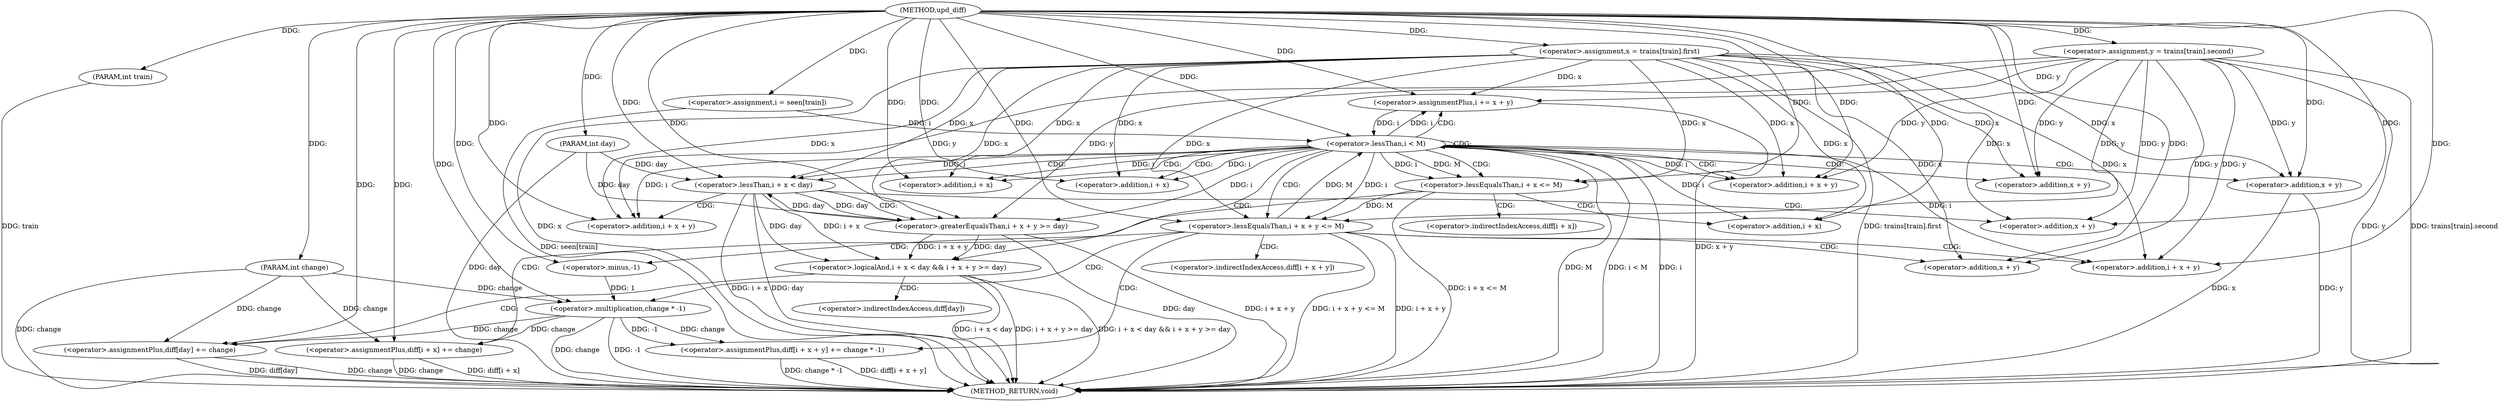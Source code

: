 digraph "upd_diff" {  
"1000101" [label = "(METHOD,upd_diff)" ]
"1000190" [label = "(METHOD_RETURN,void)" ]
"1000102" [label = "(PARAM,int train)" ]
"1000103" [label = "(PARAM,int change)" ]
"1000104" [label = "(PARAM,int day)" ]
"1000107" [label = "(<operator>.assignment,x = trains[train].first)" ]
"1000115" [label = "(<operator>.assignment,y = trains[train].second)" ]
"1000124" [label = "(<operator>.assignment,i = seen[train])" ]
"1000129" [label = "(<operator>.lessThan,i < M)" ]
"1000132" [label = "(<operator>.assignmentPlus,i += x + y)" ]
"1000134" [label = "(<operator>.addition,x + y)" ]
"1000139" [label = "(<operator>.lessEqualsThan,i + x <= M)" ]
"1000144" [label = "(<operator>.assignmentPlus,diff[i + x] += change)" ]
"1000152" [label = "(<operator>.lessEqualsThan,i + x + y <= M)" ]
"1000159" [label = "(<operator>.assignmentPlus,diff[i + x + y] += change * -1)" ]
"1000172" [label = "(<operator>.logicalAnd,i + x < day && i + x + y >= day)" ]
"1000185" [label = "(<operator>.assignmentPlus,diff[day] += change)" ]
"1000140" [label = "(<operator>.addition,i + x)" ]
"1000153" [label = "(<operator>.addition,i + x + y)" ]
"1000167" [label = "(<operator>.multiplication,change * -1)" ]
"1000173" [label = "(<operator>.lessThan,i + x < day)" ]
"1000178" [label = "(<operator>.greaterEqualsThan,i + x + y >= day)" ]
"1000147" [label = "(<operator>.addition,i + x)" ]
"1000155" [label = "(<operator>.addition,x + y)" ]
"1000162" [label = "(<operator>.addition,i + x + y)" ]
"1000169" [label = "(<operator>.minus,-1)" ]
"1000174" [label = "(<operator>.addition,i + x)" ]
"1000179" [label = "(<operator>.addition,i + x + y)" ]
"1000164" [label = "(<operator>.addition,x + y)" ]
"1000181" [label = "(<operator>.addition,x + y)" ]
"1000145" [label = "(<operator>.indirectIndexAccess,diff[i + x])" ]
"1000160" [label = "(<operator>.indirectIndexAccess,diff[i + x + y])" ]
"1000186" [label = "(<operator>.indirectIndexAccess,diff[day])" ]
  "1000102" -> "1000190"  [ label = "DDG: train"] 
  "1000103" -> "1000190"  [ label = "DDG: change"] 
  "1000104" -> "1000190"  [ label = "DDG: day"] 
  "1000107" -> "1000190"  [ label = "DDG: x"] 
  "1000107" -> "1000190"  [ label = "DDG: trains[train].first"] 
  "1000115" -> "1000190"  [ label = "DDG: y"] 
  "1000115" -> "1000190"  [ label = "DDG: trains[train].second"] 
  "1000124" -> "1000190"  [ label = "DDG: seen[train]"] 
  "1000129" -> "1000190"  [ label = "DDG: i"] 
  "1000129" -> "1000190"  [ label = "DDG: M"] 
  "1000129" -> "1000190"  [ label = "DDG: i < M"] 
  "1000139" -> "1000190"  [ label = "DDG: i + x <= M"] 
  "1000144" -> "1000190"  [ label = "DDG: diff[i + x]"] 
  "1000144" -> "1000190"  [ label = "DDG: change"] 
  "1000152" -> "1000190"  [ label = "DDG: i + x + y"] 
  "1000152" -> "1000190"  [ label = "DDG: i + x + y <= M"] 
  "1000159" -> "1000190"  [ label = "DDG: diff[i + x + y]"] 
  "1000167" -> "1000190"  [ label = "DDG: change"] 
  "1000167" -> "1000190"  [ label = "DDG: -1"] 
  "1000159" -> "1000190"  [ label = "DDG: change * -1"] 
  "1000173" -> "1000190"  [ label = "DDG: i + x"] 
  "1000173" -> "1000190"  [ label = "DDG: day"] 
  "1000172" -> "1000190"  [ label = "DDG: i + x < day"] 
  "1000178" -> "1000190"  [ label = "DDG: i + x + y"] 
  "1000178" -> "1000190"  [ label = "DDG: day"] 
  "1000172" -> "1000190"  [ label = "DDG: i + x + y >= day"] 
  "1000172" -> "1000190"  [ label = "DDG: i + x < day && i + x + y >= day"] 
  "1000185" -> "1000190"  [ label = "DDG: diff[day]"] 
  "1000185" -> "1000190"  [ label = "DDG: change"] 
  "1000134" -> "1000190"  [ label = "DDG: x"] 
  "1000134" -> "1000190"  [ label = "DDG: y"] 
  "1000132" -> "1000190"  [ label = "DDG: x + y"] 
  "1000101" -> "1000102"  [ label = "DDG: "] 
  "1000101" -> "1000103"  [ label = "DDG: "] 
  "1000101" -> "1000104"  [ label = "DDG: "] 
  "1000101" -> "1000107"  [ label = "DDG: "] 
  "1000101" -> "1000115"  [ label = "DDG: "] 
  "1000101" -> "1000132"  [ label = "DDG: "] 
  "1000115" -> "1000132"  [ label = "DDG: y"] 
  "1000107" -> "1000132"  [ label = "DDG: x"] 
  "1000101" -> "1000124"  [ label = "DDG: "] 
  "1000124" -> "1000129"  [ label = "DDG: i"] 
  "1000132" -> "1000129"  [ label = "DDG: i"] 
  "1000101" -> "1000129"  [ label = "DDG: "] 
  "1000152" -> "1000129"  [ label = "DDG: M"] 
  "1000129" -> "1000132"  [ label = "DDG: i"] 
  "1000101" -> "1000134"  [ label = "DDG: "] 
  "1000107" -> "1000134"  [ label = "DDG: x"] 
  "1000115" -> "1000134"  [ label = "DDG: y"] 
  "1000167" -> "1000144"  [ label = "DDG: change"] 
  "1000103" -> "1000144"  [ label = "DDG: change"] 
  "1000101" -> "1000144"  [ label = "DDG: "] 
  "1000167" -> "1000159"  [ label = "DDG: change"] 
  "1000167" -> "1000159"  [ label = "DDG: -1"] 
  "1000167" -> "1000185"  [ label = "DDG: change"] 
  "1000103" -> "1000185"  [ label = "DDG: change"] 
  "1000101" -> "1000185"  [ label = "DDG: "] 
  "1000107" -> "1000139"  [ label = "DDG: x"] 
  "1000101" -> "1000139"  [ label = "DDG: "] 
  "1000129" -> "1000139"  [ label = "DDG: i"] 
  "1000129" -> "1000139"  [ label = "DDG: M"] 
  "1000101" -> "1000152"  [ label = "DDG: "] 
  "1000107" -> "1000152"  [ label = "DDG: x"] 
  "1000115" -> "1000152"  [ label = "DDG: y"] 
  "1000129" -> "1000152"  [ label = "DDG: i"] 
  "1000139" -> "1000152"  [ label = "DDG: M"] 
  "1000173" -> "1000172"  [ label = "DDG: i + x"] 
  "1000173" -> "1000172"  [ label = "DDG: day"] 
  "1000178" -> "1000172"  [ label = "DDG: i + x + y"] 
  "1000178" -> "1000172"  [ label = "DDG: day"] 
  "1000129" -> "1000140"  [ label = "DDG: i"] 
  "1000101" -> "1000140"  [ label = "DDG: "] 
  "1000107" -> "1000140"  [ label = "DDG: x"] 
  "1000101" -> "1000153"  [ label = "DDG: "] 
  "1000129" -> "1000153"  [ label = "DDG: i"] 
  "1000107" -> "1000153"  [ label = "DDG: x"] 
  "1000115" -> "1000153"  [ label = "DDG: y"] 
  "1000103" -> "1000167"  [ label = "DDG: change"] 
  "1000101" -> "1000167"  [ label = "DDG: "] 
  "1000169" -> "1000167"  [ label = "DDG: 1"] 
  "1000101" -> "1000173"  [ label = "DDG: "] 
  "1000107" -> "1000173"  [ label = "DDG: x"] 
  "1000129" -> "1000173"  [ label = "DDG: i"] 
  "1000178" -> "1000173"  [ label = "DDG: day"] 
  "1000104" -> "1000173"  [ label = "DDG: day"] 
  "1000101" -> "1000178"  [ label = "DDG: "] 
  "1000129" -> "1000178"  [ label = "DDG: i"] 
  "1000107" -> "1000178"  [ label = "DDG: x"] 
  "1000115" -> "1000178"  [ label = "DDG: y"] 
  "1000173" -> "1000178"  [ label = "DDG: day"] 
  "1000104" -> "1000178"  [ label = "DDG: day"] 
  "1000101" -> "1000147"  [ label = "DDG: "] 
  "1000129" -> "1000147"  [ label = "DDG: i"] 
  "1000107" -> "1000147"  [ label = "DDG: x"] 
  "1000101" -> "1000155"  [ label = "DDG: "] 
  "1000107" -> "1000155"  [ label = "DDG: x"] 
  "1000115" -> "1000155"  [ label = "DDG: y"] 
  "1000101" -> "1000162"  [ label = "DDG: "] 
  "1000129" -> "1000162"  [ label = "DDG: i"] 
  "1000107" -> "1000162"  [ label = "DDG: x"] 
  "1000115" -> "1000162"  [ label = "DDG: y"] 
  "1000101" -> "1000169"  [ label = "DDG: "] 
  "1000101" -> "1000174"  [ label = "DDG: "] 
  "1000129" -> "1000174"  [ label = "DDG: i"] 
  "1000107" -> "1000174"  [ label = "DDG: x"] 
  "1000101" -> "1000179"  [ label = "DDG: "] 
  "1000129" -> "1000179"  [ label = "DDG: i"] 
  "1000107" -> "1000179"  [ label = "DDG: x"] 
  "1000115" -> "1000179"  [ label = "DDG: y"] 
  "1000101" -> "1000164"  [ label = "DDG: "] 
  "1000107" -> "1000164"  [ label = "DDG: x"] 
  "1000115" -> "1000164"  [ label = "DDG: y"] 
  "1000101" -> "1000181"  [ label = "DDG: "] 
  "1000107" -> "1000181"  [ label = "DDG: x"] 
  "1000115" -> "1000181"  [ label = "DDG: y"] 
  "1000129" -> "1000153"  [ label = "CDG: "] 
  "1000129" -> "1000174"  [ label = "CDG: "] 
  "1000129" -> "1000152"  [ label = "CDG: "] 
  "1000129" -> "1000139"  [ label = "CDG: "] 
  "1000129" -> "1000172"  [ label = "CDG: "] 
  "1000129" -> "1000173"  [ label = "CDG: "] 
  "1000129" -> "1000132"  [ label = "CDG: "] 
  "1000129" -> "1000155"  [ label = "CDG: "] 
  "1000129" -> "1000129"  [ label = "CDG: "] 
  "1000129" -> "1000140"  [ label = "CDG: "] 
  "1000129" -> "1000134"  [ label = "CDG: "] 
  "1000139" -> "1000144"  [ label = "CDG: "] 
  "1000139" -> "1000147"  [ label = "CDG: "] 
  "1000139" -> "1000145"  [ label = "CDG: "] 
  "1000152" -> "1000164"  [ label = "CDG: "] 
  "1000152" -> "1000169"  [ label = "CDG: "] 
  "1000152" -> "1000159"  [ label = "CDG: "] 
  "1000152" -> "1000167"  [ label = "CDG: "] 
  "1000152" -> "1000160"  [ label = "CDG: "] 
  "1000152" -> "1000162"  [ label = "CDG: "] 
  "1000172" -> "1000186"  [ label = "CDG: "] 
  "1000172" -> "1000185"  [ label = "CDG: "] 
  "1000173" -> "1000178"  [ label = "CDG: "] 
  "1000173" -> "1000179"  [ label = "CDG: "] 
  "1000173" -> "1000181"  [ label = "CDG: "] 
}
